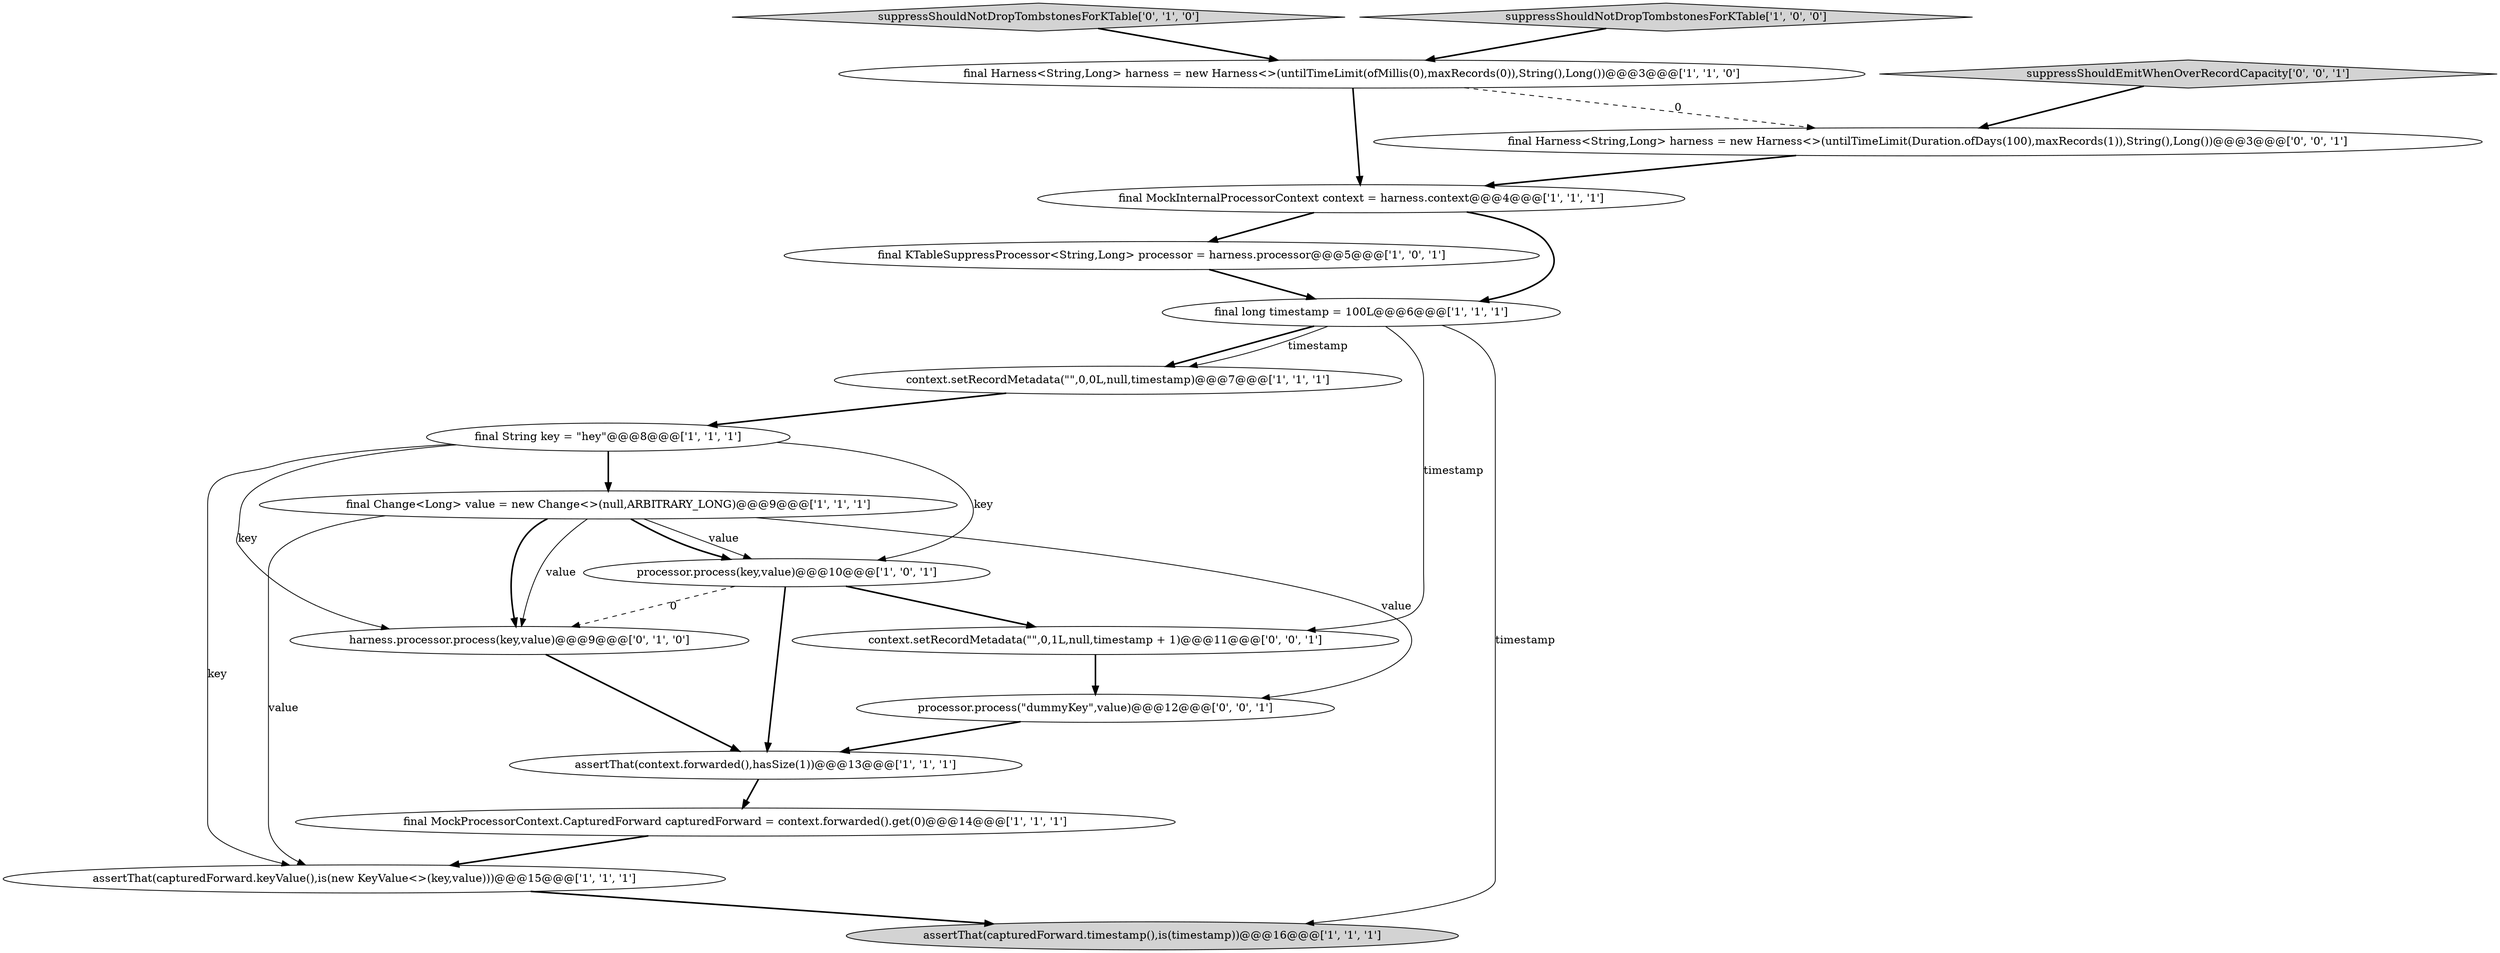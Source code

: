 digraph {
3 [style = filled, label = "final MockProcessorContext.CapturedForward capturedForward = context.forwarded().get(0)@@@14@@@['1', '1', '1']", fillcolor = white, shape = ellipse image = "AAA0AAABBB1BBB"];
4 [style = filled, label = "assertThat(capturedForward.keyValue(),is(new KeyValue<>(key,value)))@@@15@@@['1', '1', '1']", fillcolor = white, shape = ellipse image = "AAA0AAABBB1BBB"];
15 [style = filled, label = "final Harness<String,Long> harness = new Harness<>(untilTimeLimit(Duration.ofDays(100),maxRecords(1)),String(),Long())@@@3@@@['0', '0', '1']", fillcolor = white, shape = ellipse image = "AAA0AAABBB3BBB"];
11 [style = filled, label = "context.setRecordMetadata(\"\",0,0L,null,timestamp)@@@7@@@['1', '1', '1']", fillcolor = white, shape = ellipse image = "AAA0AAABBB1BBB"];
10 [style = filled, label = "final Harness<String,Long> harness = new Harness<>(untilTimeLimit(ofMillis(0),maxRecords(0)),String(),Long())@@@3@@@['1', '1', '0']", fillcolor = white, shape = ellipse image = "AAA0AAABBB1BBB"];
14 [style = filled, label = "suppressShouldNotDropTombstonesForKTable['0', '1', '0']", fillcolor = lightgray, shape = diamond image = "AAA0AAABBB2BBB"];
7 [style = filled, label = "final KTableSuppressProcessor<String,Long> processor = harness.processor@@@5@@@['1', '0', '1']", fillcolor = white, shape = ellipse image = "AAA0AAABBB1BBB"];
1 [style = filled, label = "final String key = \"hey\"@@@8@@@['1', '1', '1']", fillcolor = white, shape = ellipse image = "AAA0AAABBB1BBB"];
6 [style = filled, label = "suppressShouldNotDropTombstonesForKTable['1', '0', '0']", fillcolor = lightgray, shape = diamond image = "AAA0AAABBB1BBB"];
12 [style = filled, label = "processor.process(key,value)@@@10@@@['1', '0', '1']", fillcolor = white, shape = ellipse image = "AAA0AAABBB1BBB"];
18 [style = filled, label = "context.setRecordMetadata(\"\",0,1L,null,timestamp + 1)@@@11@@@['0', '0', '1']", fillcolor = white, shape = ellipse image = "AAA0AAABBB3BBB"];
13 [style = filled, label = "harness.processor.process(key,value)@@@9@@@['0', '1', '0']", fillcolor = white, shape = ellipse image = "AAA1AAABBB2BBB"];
8 [style = filled, label = "assertThat(capturedForward.timestamp(),is(timestamp))@@@16@@@['1', '1', '1']", fillcolor = lightgray, shape = ellipse image = "AAA0AAABBB1BBB"];
16 [style = filled, label = "processor.process(\"dummyKey\",value)@@@12@@@['0', '0', '1']", fillcolor = white, shape = ellipse image = "AAA0AAABBB3BBB"];
5 [style = filled, label = "final Change<Long> value = new Change<>(null,ARBITRARY_LONG)@@@9@@@['1', '1', '1']", fillcolor = white, shape = ellipse image = "AAA0AAABBB1BBB"];
2 [style = filled, label = "assertThat(context.forwarded(),hasSize(1))@@@13@@@['1', '1', '1']", fillcolor = white, shape = ellipse image = "AAA0AAABBB1BBB"];
0 [style = filled, label = "final long timestamp = 100L@@@6@@@['1', '1', '1']", fillcolor = white, shape = ellipse image = "AAA0AAABBB1BBB"];
17 [style = filled, label = "suppressShouldEmitWhenOverRecordCapacity['0', '0', '1']", fillcolor = lightgray, shape = diamond image = "AAA0AAABBB3BBB"];
9 [style = filled, label = "final MockInternalProcessorContext context = harness.context@@@4@@@['1', '1', '1']", fillcolor = white, shape = ellipse image = "AAA0AAABBB1BBB"];
5->12 [style = solid, label="value"];
1->4 [style = solid, label="key"];
15->9 [style = bold, label=""];
10->9 [style = bold, label=""];
12->2 [style = bold, label=""];
11->1 [style = bold, label=""];
4->8 [style = bold, label=""];
9->0 [style = bold, label=""];
0->11 [style = bold, label=""];
10->15 [style = dashed, label="0"];
5->13 [style = bold, label=""];
2->3 [style = bold, label=""];
6->10 [style = bold, label=""];
16->2 [style = bold, label=""];
5->4 [style = solid, label="value"];
5->13 [style = solid, label="value"];
17->15 [style = bold, label=""];
1->12 [style = solid, label="key"];
7->0 [style = bold, label=""];
18->16 [style = bold, label=""];
12->18 [style = bold, label=""];
12->13 [style = dashed, label="0"];
0->8 [style = solid, label="timestamp"];
5->12 [style = bold, label=""];
0->11 [style = solid, label="timestamp"];
0->18 [style = solid, label="timestamp"];
5->16 [style = solid, label="value"];
13->2 [style = bold, label=""];
14->10 [style = bold, label=""];
1->13 [style = solid, label="key"];
3->4 [style = bold, label=""];
1->5 [style = bold, label=""];
9->7 [style = bold, label=""];
}

